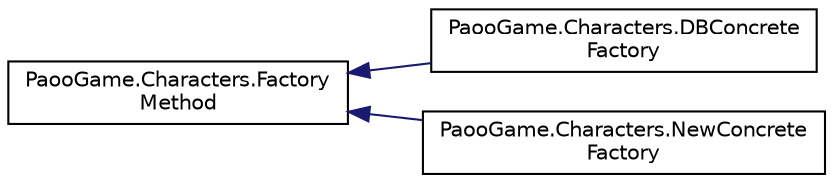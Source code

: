 digraph "Graphical Class Hierarchy"
{
 // INTERACTIVE_SVG=YES
 // LATEX_PDF_SIZE
  edge [fontname="Helvetica",fontsize="10",labelfontname="Helvetica",labelfontsize="10"];
  node [fontname="Helvetica",fontsize="10",shape=record];
  rankdir="LR";
  Node0 [label="PaooGame.Characters.Factory\lMethod",height=0.2,width=0.4,color="black", fillcolor="white", style="filled",URL="$class_paoo_game_1_1_characters_1_1_factory_method.html",tooltip="Va fi extinsa pentru a crea producatori concreti."];
  Node0 -> Node1 [dir="back",color="midnightblue",fontsize="10",style="solid",fontname="Helvetica"];
  Node1 [label="PaooGame.Characters.DBConcrete\lFactory",height=0.2,width=0.4,color="black", fillcolor="white", style="filled",URL="$class_paoo_game_1_1_characters_1_1_d_b_concrete_factory.html",tooltip=" "];
  Node0 -> Node2 [dir="back",color="midnightblue",fontsize="10",style="solid",fontname="Helvetica"];
  Node2 [label="PaooGame.Characters.NewConcrete\lFactory",height=0.2,width=0.4,color="black", fillcolor="white", style="filled",URL="$class_paoo_game_1_1_characters_1_1_new_concrete_factory.html",tooltip=" "];
}
